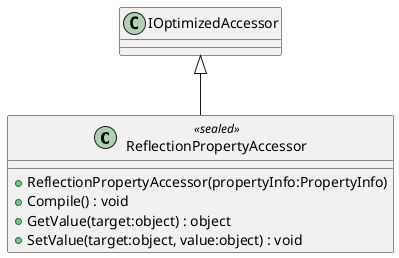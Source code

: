 @startuml
class ReflectionPropertyAccessor <<sealed>> {
    + ReflectionPropertyAccessor(propertyInfo:PropertyInfo)
    + Compile() : void
    + GetValue(target:object) : object
    + SetValue(target:object, value:object) : void
}
IOptimizedAccessor <|-- ReflectionPropertyAccessor
@enduml

